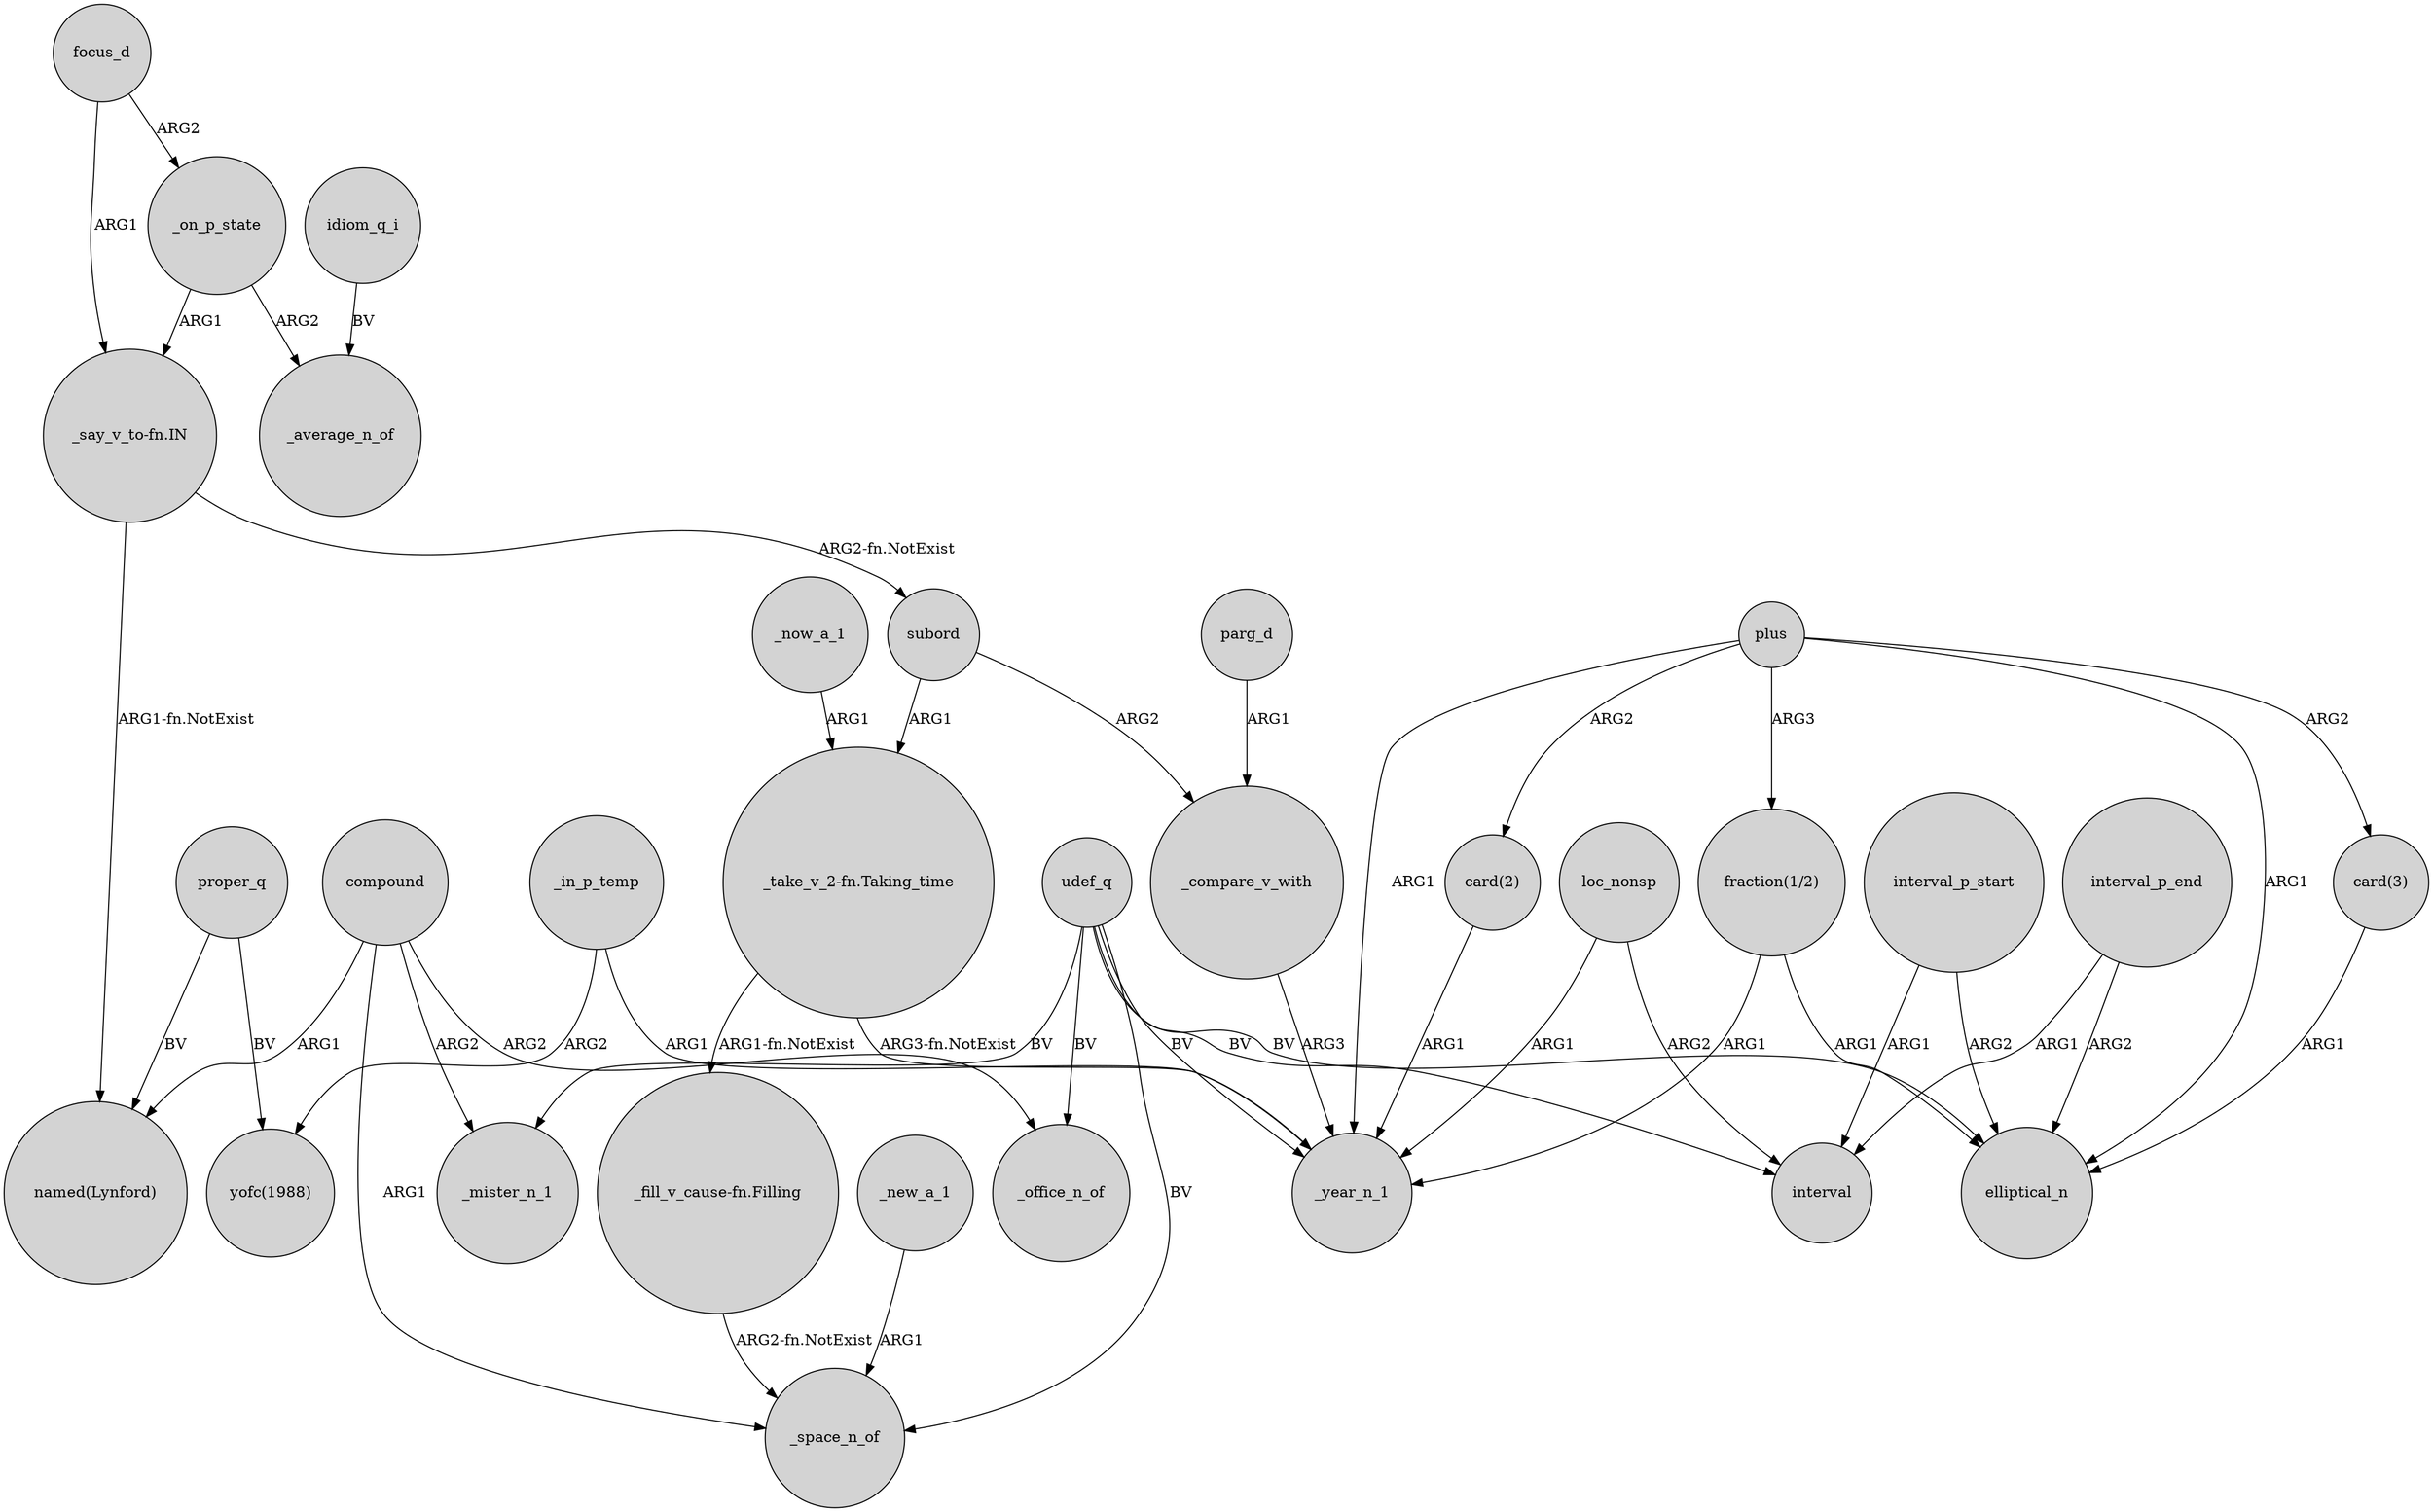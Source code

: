 digraph {
	node [shape=circle style=filled]
	udef_q -> _office_n_of [label=BV]
	"_take_v_2-fn.Taking_time" -> "_fill_v_cause-fn.Filling" [label="ARG1-fn.NotExist"]
	loc_nonsp -> interval [label=ARG2]
	subord -> "_take_v_2-fn.Taking_time" [label=ARG1]
	plus -> "card(2)" [label=ARG2]
	udef_q -> elliptical_n [label=BV]
	_on_p_state -> "_say_v_to-fn.IN" [label=ARG1]
	idiom_q_i -> _average_n_of [label=BV]
	proper_q -> "named(Lynford)" [label=BV]
	"_say_v_to-fn.IN" -> "named(Lynford)" [label="ARG1-fn.NotExist"]
	_now_a_1 -> "_take_v_2-fn.Taking_time" [label=ARG1]
	focus_d -> _on_p_state [label=ARG2]
	"_fill_v_cause-fn.Filling" -> _space_n_of [label="ARG2-fn.NotExist"]
	loc_nonsp -> _year_n_1 [label=ARG1]
	compound -> _mister_n_1 [label=ARG2]
	_in_p_temp -> _year_n_1 [label=ARG1]
	interval_p_end -> elliptical_n [label=ARG2]
	udef_q -> _mister_n_1 [label=BV]
	parg_d -> _compare_v_with [label=ARG1]
	interval_p_start -> elliptical_n [label=ARG2]
	"_say_v_to-fn.IN" -> subord [label="ARG2-fn.NotExist"]
	"card(3)" -> elliptical_n [label=ARG1]
	udef_q -> _space_n_of [label=BV]
	interval_p_start -> interval [label=ARG1]
	"_take_v_2-fn.Taking_time" -> _year_n_1 [label="ARG3-fn.NotExist"]
	"card(2)" -> _year_n_1 [label=ARG1]
	proper_q -> "yofc(1988)" [label=BV]
	compound -> _office_n_of [label=ARG2]
	_new_a_1 -> _space_n_of [label=ARG1]
	compound -> _space_n_of [label=ARG1]
	plus -> "card(3)" [label=ARG2]
	_on_p_state -> _average_n_of [label=ARG2]
	plus -> "fraction(1/2)" [label=ARG3]
	_compare_v_with -> _year_n_1 [label=ARG3]
	interval_p_end -> interval [label=ARG1]
	plus -> elliptical_n [label=ARG1]
	subord -> _compare_v_with [label=ARG2]
	udef_q -> _year_n_1 [label=BV]
	plus -> _year_n_1 [label=ARG1]
	"fraction(1/2)" -> _year_n_1 [label=ARG1]
	"fraction(1/2)" -> elliptical_n [label=ARG1]
	compound -> "named(Lynford)" [label=ARG1]
	udef_q -> interval [label=BV]
	_in_p_temp -> "yofc(1988)" [label=ARG2]
	focus_d -> "_say_v_to-fn.IN" [label=ARG1]
}
